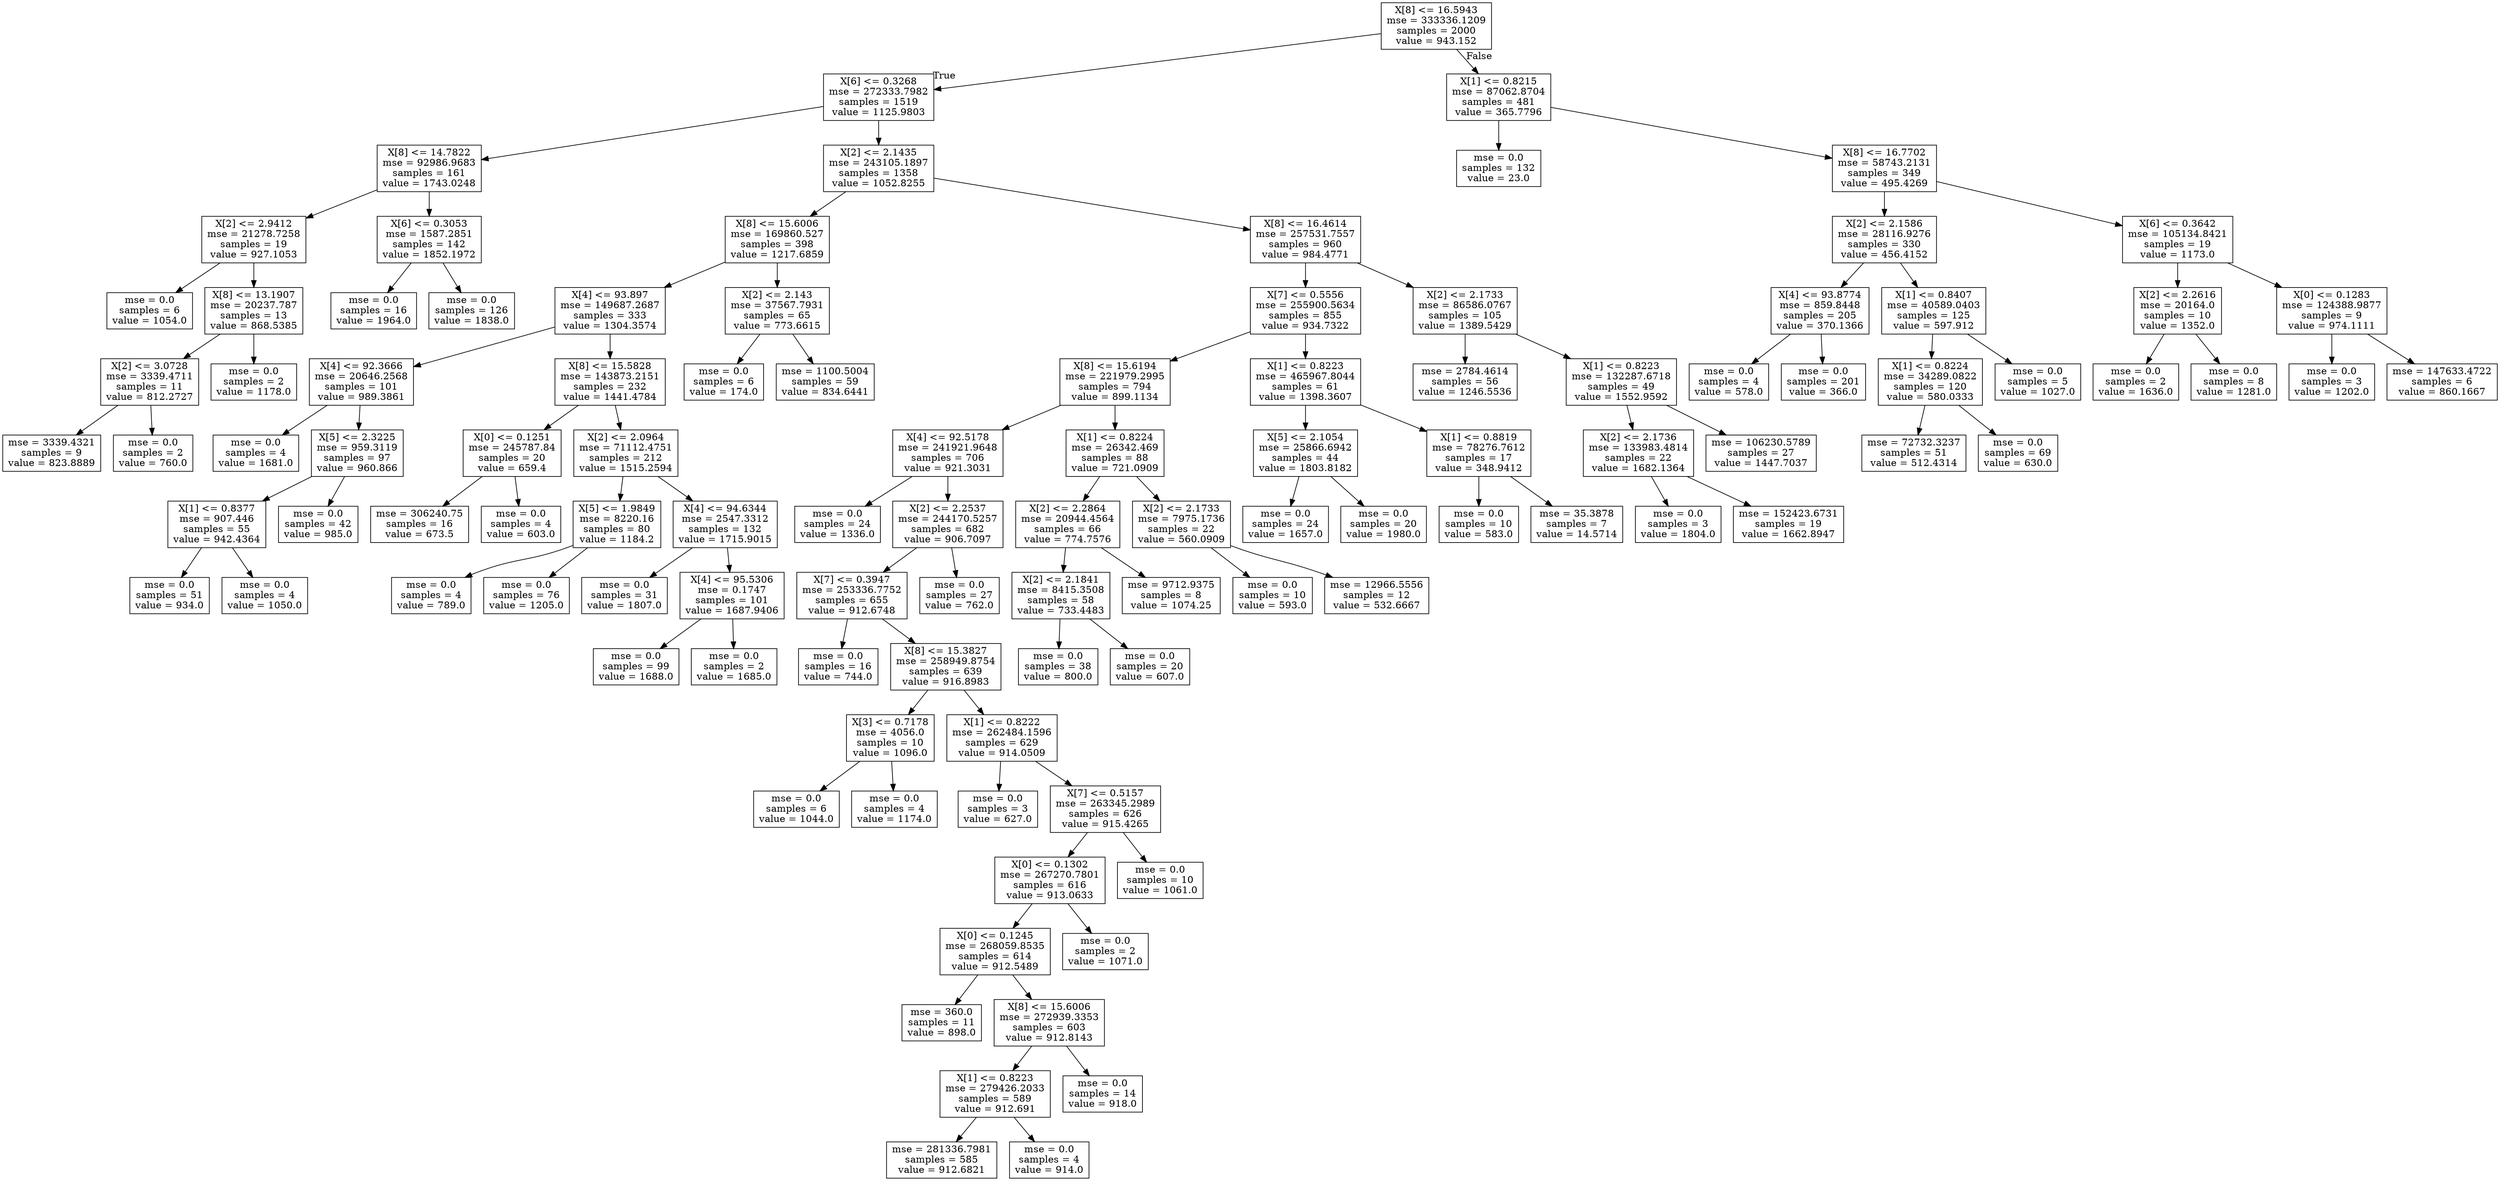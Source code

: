 digraph Tree {
node [shape=box] ;
0 [label="X[8] <= 16.5943\nmse = 333336.1209\nsamples = 2000\nvalue = 943.152"] ;
1 [label="X[6] <= 0.3268\nmse = 272333.7982\nsamples = 1519\nvalue = 1125.9803"] ;
0 -> 1 [labeldistance=2.5, labelangle=45, headlabel="True"] ;
2 [label="X[8] <= 14.7822\nmse = 92986.9683\nsamples = 161\nvalue = 1743.0248"] ;
1 -> 2 ;
3 [label="X[2] <= 2.9412\nmse = 21278.7258\nsamples = 19\nvalue = 927.1053"] ;
2 -> 3 ;
4 [label="mse = 0.0\nsamples = 6\nvalue = 1054.0"] ;
3 -> 4 ;
5 [label="X[8] <= 13.1907\nmse = 20237.787\nsamples = 13\nvalue = 868.5385"] ;
3 -> 5 ;
6 [label="X[2] <= 3.0728\nmse = 3339.4711\nsamples = 11\nvalue = 812.2727"] ;
5 -> 6 ;
7 [label="mse = 3339.4321\nsamples = 9\nvalue = 823.8889"] ;
6 -> 7 ;
8 [label="mse = 0.0\nsamples = 2\nvalue = 760.0"] ;
6 -> 8 ;
9 [label="mse = 0.0\nsamples = 2\nvalue = 1178.0"] ;
5 -> 9 ;
10 [label="X[6] <= 0.3053\nmse = 1587.2851\nsamples = 142\nvalue = 1852.1972"] ;
2 -> 10 ;
11 [label="mse = 0.0\nsamples = 16\nvalue = 1964.0"] ;
10 -> 11 ;
12 [label="mse = 0.0\nsamples = 126\nvalue = 1838.0"] ;
10 -> 12 ;
13 [label="X[2] <= 2.1435\nmse = 243105.1897\nsamples = 1358\nvalue = 1052.8255"] ;
1 -> 13 ;
14 [label="X[8] <= 15.6006\nmse = 169860.527\nsamples = 398\nvalue = 1217.6859"] ;
13 -> 14 ;
15 [label="X[4] <= 93.897\nmse = 149687.2687\nsamples = 333\nvalue = 1304.3574"] ;
14 -> 15 ;
16 [label="X[4] <= 92.3666\nmse = 20646.2568\nsamples = 101\nvalue = 989.3861"] ;
15 -> 16 ;
17 [label="mse = 0.0\nsamples = 4\nvalue = 1681.0"] ;
16 -> 17 ;
18 [label="X[5] <= 2.3225\nmse = 959.3119\nsamples = 97\nvalue = 960.866"] ;
16 -> 18 ;
19 [label="X[1] <= 0.8377\nmse = 907.446\nsamples = 55\nvalue = 942.4364"] ;
18 -> 19 ;
20 [label="mse = 0.0\nsamples = 51\nvalue = 934.0"] ;
19 -> 20 ;
21 [label="mse = 0.0\nsamples = 4\nvalue = 1050.0"] ;
19 -> 21 ;
22 [label="mse = 0.0\nsamples = 42\nvalue = 985.0"] ;
18 -> 22 ;
23 [label="X[8] <= 15.5828\nmse = 143873.2151\nsamples = 232\nvalue = 1441.4784"] ;
15 -> 23 ;
24 [label="X[0] <= 0.1251\nmse = 245787.84\nsamples = 20\nvalue = 659.4"] ;
23 -> 24 ;
25 [label="mse = 306240.75\nsamples = 16\nvalue = 673.5"] ;
24 -> 25 ;
26 [label="mse = 0.0\nsamples = 4\nvalue = 603.0"] ;
24 -> 26 ;
27 [label="X[2] <= 2.0964\nmse = 71112.4751\nsamples = 212\nvalue = 1515.2594"] ;
23 -> 27 ;
28 [label="X[5] <= 1.9849\nmse = 8220.16\nsamples = 80\nvalue = 1184.2"] ;
27 -> 28 ;
29 [label="mse = 0.0\nsamples = 4\nvalue = 789.0"] ;
28 -> 29 ;
30 [label="mse = 0.0\nsamples = 76\nvalue = 1205.0"] ;
28 -> 30 ;
31 [label="X[4] <= 94.6344\nmse = 2547.3312\nsamples = 132\nvalue = 1715.9015"] ;
27 -> 31 ;
32 [label="mse = 0.0\nsamples = 31\nvalue = 1807.0"] ;
31 -> 32 ;
33 [label="X[4] <= 95.5306\nmse = 0.1747\nsamples = 101\nvalue = 1687.9406"] ;
31 -> 33 ;
34 [label="mse = 0.0\nsamples = 99\nvalue = 1688.0"] ;
33 -> 34 ;
35 [label="mse = 0.0\nsamples = 2\nvalue = 1685.0"] ;
33 -> 35 ;
36 [label="X[2] <= 2.143\nmse = 37567.7931\nsamples = 65\nvalue = 773.6615"] ;
14 -> 36 ;
37 [label="mse = 0.0\nsamples = 6\nvalue = 174.0"] ;
36 -> 37 ;
38 [label="mse = 1100.5004\nsamples = 59\nvalue = 834.6441"] ;
36 -> 38 ;
39 [label="X[8] <= 16.4614\nmse = 257531.7557\nsamples = 960\nvalue = 984.4771"] ;
13 -> 39 ;
40 [label="X[7] <= 0.5556\nmse = 255900.5634\nsamples = 855\nvalue = 934.7322"] ;
39 -> 40 ;
41 [label="X[8] <= 15.6194\nmse = 221979.2995\nsamples = 794\nvalue = 899.1134"] ;
40 -> 41 ;
42 [label="X[4] <= 92.5178\nmse = 241921.9648\nsamples = 706\nvalue = 921.3031"] ;
41 -> 42 ;
43 [label="mse = 0.0\nsamples = 24\nvalue = 1336.0"] ;
42 -> 43 ;
44 [label="X[2] <= 2.2537\nmse = 244170.5257\nsamples = 682\nvalue = 906.7097"] ;
42 -> 44 ;
45 [label="X[7] <= 0.3947\nmse = 253336.7752\nsamples = 655\nvalue = 912.6748"] ;
44 -> 45 ;
46 [label="mse = 0.0\nsamples = 16\nvalue = 744.0"] ;
45 -> 46 ;
47 [label="X[8] <= 15.3827\nmse = 258949.8754\nsamples = 639\nvalue = 916.8983"] ;
45 -> 47 ;
48 [label="X[3] <= 0.7178\nmse = 4056.0\nsamples = 10\nvalue = 1096.0"] ;
47 -> 48 ;
49 [label="mse = 0.0\nsamples = 6\nvalue = 1044.0"] ;
48 -> 49 ;
50 [label="mse = 0.0\nsamples = 4\nvalue = 1174.0"] ;
48 -> 50 ;
51 [label="X[1] <= 0.8222\nmse = 262484.1596\nsamples = 629\nvalue = 914.0509"] ;
47 -> 51 ;
52 [label="mse = 0.0\nsamples = 3\nvalue = 627.0"] ;
51 -> 52 ;
53 [label="X[7] <= 0.5157\nmse = 263345.2989\nsamples = 626\nvalue = 915.4265"] ;
51 -> 53 ;
54 [label="X[0] <= 0.1302\nmse = 267270.7801\nsamples = 616\nvalue = 913.0633"] ;
53 -> 54 ;
55 [label="X[0] <= 0.1245\nmse = 268059.8535\nsamples = 614\nvalue = 912.5489"] ;
54 -> 55 ;
56 [label="mse = 360.0\nsamples = 11\nvalue = 898.0"] ;
55 -> 56 ;
57 [label="X[8] <= 15.6006\nmse = 272939.3353\nsamples = 603\nvalue = 912.8143"] ;
55 -> 57 ;
58 [label="X[1] <= 0.8223\nmse = 279426.2033\nsamples = 589\nvalue = 912.691"] ;
57 -> 58 ;
59 [label="mse = 281336.7981\nsamples = 585\nvalue = 912.6821"] ;
58 -> 59 ;
60 [label="mse = 0.0\nsamples = 4\nvalue = 914.0"] ;
58 -> 60 ;
61 [label="mse = 0.0\nsamples = 14\nvalue = 918.0"] ;
57 -> 61 ;
62 [label="mse = 0.0\nsamples = 2\nvalue = 1071.0"] ;
54 -> 62 ;
63 [label="mse = 0.0\nsamples = 10\nvalue = 1061.0"] ;
53 -> 63 ;
64 [label="mse = 0.0\nsamples = 27\nvalue = 762.0"] ;
44 -> 64 ;
65 [label="X[1] <= 0.8224\nmse = 26342.469\nsamples = 88\nvalue = 721.0909"] ;
41 -> 65 ;
66 [label="X[2] <= 2.2864\nmse = 20944.4564\nsamples = 66\nvalue = 774.7576"] ;
65 -> 66 ;
67 [label="X[2] <= 2.1841\nmse = 8415.3508\nsamples = 58\nvalue = 733.4483"] ;
66 -> 67 ;
68 [label="mse = 0.0\nsamples = 38\nvalue = 800.0"] ;
67 -> 68 ;
69 [label="mse = 0.0\nsamples = 20\nvalue = 607.0"] ;
67 -> 69 ;
70 [label="mse = 9712.9375\nsamples = 8\nvalue = 1074.25"] ;
66 -> 70 ;
71 [label="X[2] <= 2.1733\nmse = 7975.1736\nsamples = 22\nvalue = 560.0909"] ;
65 -> 71 ;
72 [label="mse = 0.0\nsamples = 10\nvalue = 593.0"] ;
71 -> 72 ;
73 [label="mse = 12966.5556\nsamples = 12\nvalue = 532.6667"] ;
71 -> 73 ;
74 [label="X[1] <= 0.8223\nmse = 465967.8044\nsamples = 61\nvalue = 1398.3607"] ;
40 -> 74 ;
75 [label="X[5] <= 2.1054\nmse = 25866.6942\nsamples = 44\nvalue = 1803.8182"] ;
74 -> 75 ;
76 [label="mse = 0.0\nsamples = 24\nvalue = 1657.0"] ;
75 -> 76 ;
77 [label="mse = 0.0\nsamples = 20\nvalue = 1980.0"] ;
75 -> 77 ;
78 [label="X[1] <= 0.8819\nmse = 78276.7612\nsamples = 17\nvalue = 348.9412"] ;
74 -> 78 ;
79 [label="mse = 0.0\nsamples = 10\nvalue = 583.0"] ;
78 -> 79 ;
80 [label="mse = 35.3878\nsamples = 7\nvalue = 14.5714"] ;
78 -> 80 ;
81 [label="X[2] <= 2.1733\nmse = 86586.0767\nsamples = 105\nvalue = 1389.5429"] ;
39 -> 81 ;
82 [label="mse = 2784.4614\nsamples = 56\nvalue = 1246.5536"] ;
81 -> 82 ;
83 [label="X[1] <= 0.8223\nmse = 132287.6718\nsamples = 49\nvalue = 1552.9592"] ;
81 -> 83 ;
84 [label="X[2] <= 2.1736\nmse = 133983.4814\nsamples = 22\nvalue = 1682.1364"] ;
83 -> 84 ;
85 [label="mse = 0.0\nsamples = 3\nvalue = 1804.0"] ;
84 -> 85 ;
86 [label="mse = 152423.6731\nsamples = 19\nvalue = 1662.8947"] ;
84 -> 86 ;
87 [label="mse = 106230.5789\nsamples = 27\nvalue = 1447.7037"] ;
83 -> 87 ;
88 [label="X[1] <= 0.8215\nmse = 87062.8704\nsamples = 481\nvalue = 365.7796"] ;
0 -> 88 [labeldistance=2.5, labelangle=-45, headlabel="False"] ;
89 [label="mse = 0.0\nsamples = 132\nvalue = 23.0"] ;
88 -> 89 ;
90 [label="X[8] <= 16.7702\nmse = 58743.2131\nsamples = 349\nvalue = 495.4269"] ;
88 -> 90 ;
91 [label="X[2] <= 2.1586\nmse = 28116.9276\nsamples = 330\nvalue = 456.4152"] ;
90 -> 91 ;
92 [label="X[4] <= 93.8774\nmse = 859.8448\nsamples = 205\nvalue = 370.1366"] ;
91 -> 92 ;
93 [label="mse = 0.0\nsamples = 4\nvalue = 578.0"] ;
92 -> 93 ;
94 [label="mse = 0.0\nsamples = 201\nvalue = 366.0"] ;
92 -> 94 ;
95 [label="X[1] <= 0.8407\nmse = 40589.0403\nsamples = 125\nvalue = 597.912"] ;
91 -> 95 ;
96 [label="X[1] <= 0.8224\nmse = 34289.0822\nsamples = 120\nvalue = 580.0333"] ;
95 -> 96 ;
97 [label="mse = 72732.3237\nsamples = 51\nvalue = 512.4314"] ;
96 -> 97 ;
98 [label="mse = 0.0\nsamples = 69\nvalue = 630.0"] ;
96 -> 98 ;
99 [label="mse = 0.0\nsamples = 5\nvalue = 1027.0"] ;
95 -> 99 ;
100 [label="X[6] <= 0.3642\nmse = 105134.8421\nsamples = 19\nvalue = 1173.0"] ;
90 -> 100 ;
101 [label="X[2] <= 2.2616\nmse = 20164.0\nsamples = 10\nvalue = 1352.0"] ;
100 -> 101 ;
102 [label="mse = 0.0\nsamples = 2\nvalue = 1636.0"] ;
101 -> 102 ;
103 [label="mse = 0.0\nsamples = 8\nvalue = 1281.0"] ;
101 -> 103 ;
104 [label="X[0] <= 0.1283\nmse = 124388.9877\nsamples = 9\nvalue = 974.1111"] ;
100 -> 104 ;
105 [label="mse = 0.0\nsamples = 3\nvalue = 1202.0"] ;
104 -> 105 ;
106 [label="mse = 147633.4722\nsamples = 6\nvalue = 860.1667"] ;
104 -> 106 ;
}